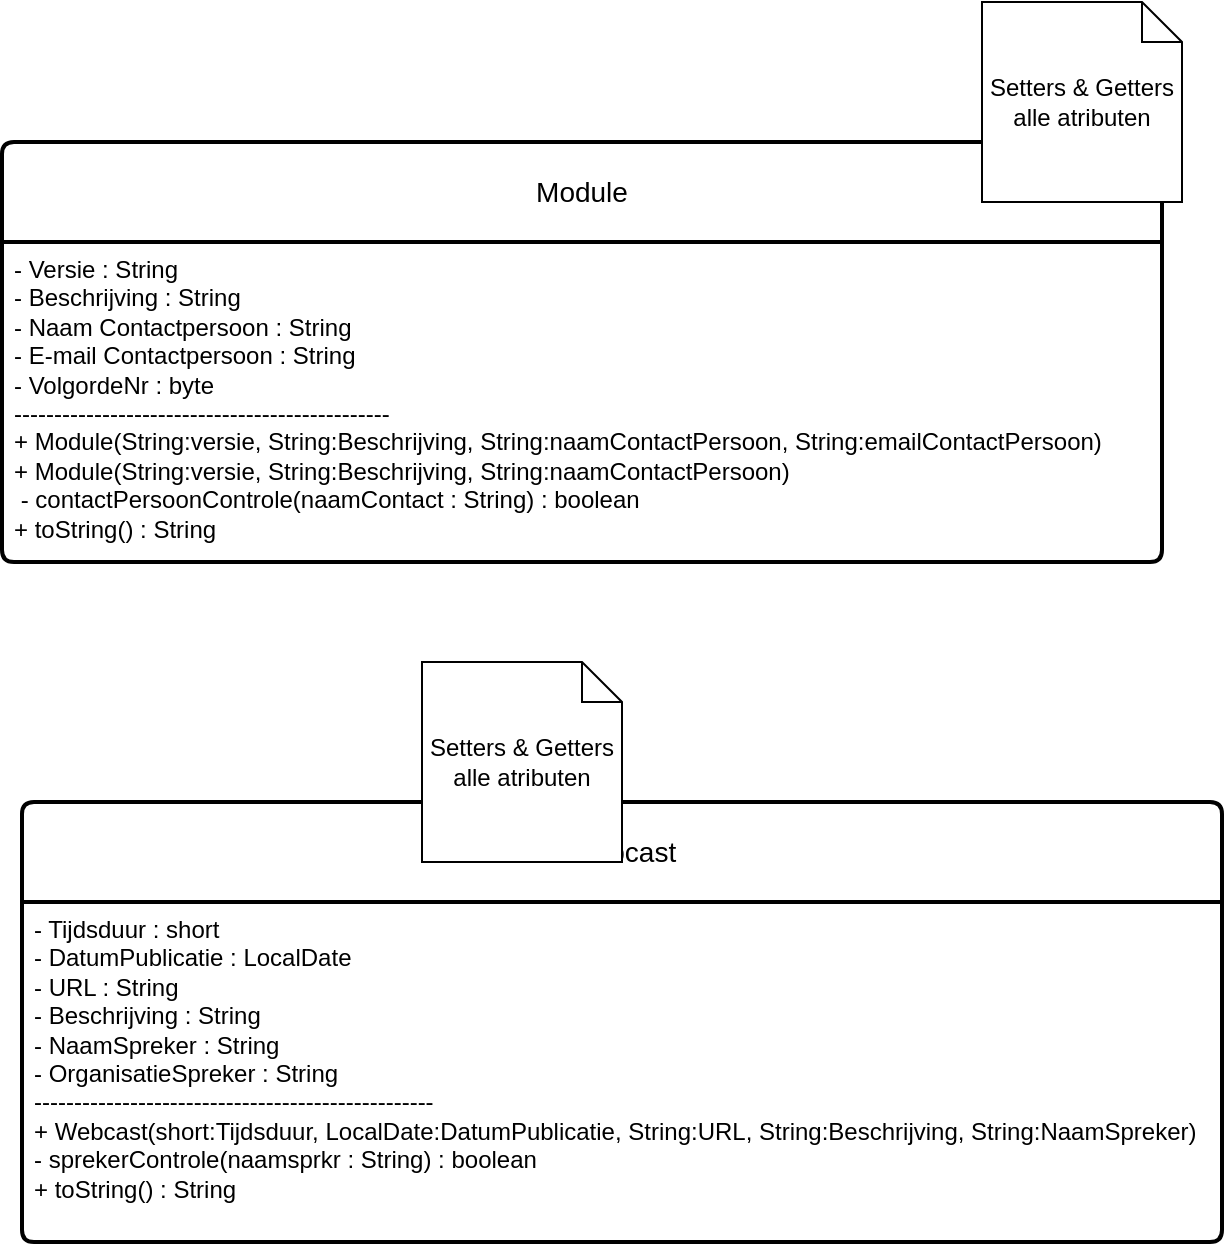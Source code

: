 <mxfile version="22.0.2" type="device">
  <diagram name="Pagina-1" id="gRhoKnyHHt-XvfdvCB-c">
    <mxGraphModel dx="1434" dy="844" grid="1" gridSize="10" guides="1" tooltips="1" connect="1" arrows="1" fold="1" page="1" pageScale="1" pageWidth="827" pageHeight="1169" math="0" shadow="0">
      <root>
        <mxCell id="0" />
        <mxCell id="1" parent="0" />
        <mxCell id="tjh8vK90y-XZd2cWcj1K-1" value="Module" style="swimlane;childLayout=stackLayout;horizontal=1;startSize=50;horizontalStack=0;rounded=1;fontSize=14;fontStyle=0;strokeWidth=2;resizeParent=0;resizeLast=1;shadow=0;align=center;arcSize=4;whiteSpace=wrap;html=1;" parent="1" vertex="1">
          <mxGeometry x="40" y="240" width="580" height="210" as="geometry" />
        </mxCell>
        <mxCell id="tjh8vK90y-XZd2cWcj1K-2" value="- Versie : String&lt;br&gt;- Beschrijving : String&lt;br&gt;- Naam Contactpersoon : String&lt;br&gt;- E-mail Contactpersoon : String&lt;br&gt;- VolgordeNr : byte&amp;nbsp;&lt;br&gt;-----------------------------------------------&lt;br&gt;+ Module(String:versie, String:Beschrijving, String:naamContactPersoon, String:emailContactPersoon)&lt;br&gt;+ Module(String:versie, String:Beschrijving, String:naamContactPersoon)&lt;br style=&quot;border-color: var(--border-color);&quot;&gt;&amp;nbsp;- contactPersoonControle(naamContact : String) : boolean&lt;br&gt;+ toString() : String" style="align=left;strokeColor=none;fillColor=none;spacingLeft=4;fontSize=12;verticalAlign=top;resizable=0;rotatable=0;part=1;html=1;" parent="tjh8vK90y-XZd2cWcj1K-1" vertex="1">
          <mxGeometry y="50" width="580" height="160" as="geometry" />
        </mxCell>
        <mxCell id="tjh8vK90y-XZd2cWcj1K-3" value="Webcast" style="swimlane;childLayout=stackLayout;horizontal=1;startSize=50;horizontalStack=0;rounded=1;fontSize=14;fontStyle=0;strokeWidth=2;resizeParent=0;resizeLast=1;shadow=0;dashed=0;align=center;arcSize=4;whiteSpace=wrap;html=1;" parent="1" vertex="1">
          <mxGeometry x="50" y="570" width="600" height="220" as="geometry" />
        </mxCell>
        <mxCell id="tjh8vK90y-XZd2cWcj1K-4" value="- Tijdsduur : short&lt;br&gt;- DatumPublicatie : LocalDate&lt;br&gt;- URL : String&lt;br&gt;- Beschrijving : String&lt;br&gt;- NaamSpreker : String&lt;br&gt;- OrganisatieSpreker : String&lt;br&gt;--------------------------------------------------&lt;br&gt;+ Webcast(short:Tijdsduur, LocalDate:DatumPublicatie, String:URL, String:Beschrijving, String:NaamSpreker)&lt;br&gt;- sprekerControle(naamsprkr : String) : boolean&lt;br&gt;+ toString() : String" style="align=left;strokeColor=none;fillColor=none;spacingLeft=4;fontSize=12;verticalAlign=top;resizable=0;rotatable=0;part=1;html=1;" parent="tjh8vK90y-XZd2cWcj1K-3" vertex="1">
          <mxGeometry y="50" width="600" height="170" as="geometry" />
        </mxCell>
        <mxCell id="WHtfwrE5KYZLS8yH8UHX-1" value="Setters &amp;amp; Getters alle atributen" style="shape=note;size=20;whiteSpace=wrap;html=1;" vertex="1" parent="1">
          <mxGeometry x="530" y="170" width="100" height="100" as="geometry" />
        </mxCell>
        <mxCell id="WHtfwrE5KYZLS8yH8UHX-2" value="Setters &amp;amp; Getters alle atributen" style="shape=note;size=20;whiteSpace=wrap;html=1;" vertex="1" parent="1">
          <mxGeometry x="250" y="500" width="100" height="100" as="geometry" />
        </mxCell>
      </root>
    </mxGraphModel>
  </diagram>
</mxfile>
